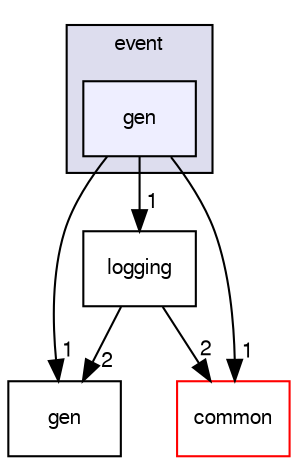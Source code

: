 digraph "/var/lib/jenkins/workspace/kaa_public/client/client-multi/client-cpp/kaa/event/gen" {
  bgcolor=transparent;
  compound=true
  node [ fontsize="10", fontname="FreeSans"];
  edge [ labelfontsize="10", labelfontname="FreeSans"];
  subgraph clusterdir_e71322c687c57a36fca02dbf6a086dfd {
    graph [ bgcolor="#ddddee", pencolor="black", label="event" fontname="FreeSans", fontsize="10", URL="dir_e71322c687c57a36fca02dbf6a086dfd.html"]
  dir_46f7e8186dd72506db720f7f2c6306b2 [shape=box, label="gen", style="filled", fillcolor="#eeeeff", pencolor="black", URL="dir_46f7e8186dd72506db720f7f2c6306b2.html"];
  }
  dir_80ec5060bc6d7f417824a467cc449eef [shape=box label="gen" URL="dir_80ec5060bc6d7f417824a467cc449eef.html"];
  dir_f09aedf21136cf3760d7f5c15a2e0d3d [shape=box label="common" color="red" URL="dir_f09aedf21136cf3760d7f5c15a2e0d3d.html"];
  dir_0570cb3da8df100b0aae6c5ed4d4516b [shape=box label="logging" URL="dir_0570cb3da8df100b0aae6c5ed4d4516b.html"];
  dir_0570cb3da8df100b0aae6c5ed4d4516b->dir_80ec5060bc6d7f417824a467cc449eef [headlabel="2", labeldistance=1.5 headhref="dir_000063_000057.html"];
  dir_0570cb3da8df100b0aae6c5ed4d4516b->dir_f09aedf21136cf3760d7f5c15a2e0d3d [headlabel="2", labeldistance=1.5 headhref="dir_000063_000046.html"];
  dir_46f7e8186dd72506db720f7f2c6306b2->dir_80ec5060bc6d7f417824a467cc449eef [headlabel="1", labeldistance=1.5 headhref="dir_000055_000057.html"];
  dir_46f7e8186dd72506db720f7f2c6306b2->dir_f09aedf21136cf3760d7f5c15a2e0d3d [headlabel="1", labeldistance=1.5 headhref="dir_000055_000046.html"];
  dir_46f7e8186dd72506db720f7f2c6306b2->dir_0570cb3da8df100b0aae6c5ed4d4516b [headlabel="1", labeldistance=1.5 headhref="dir_000055_000063.html"];
}
